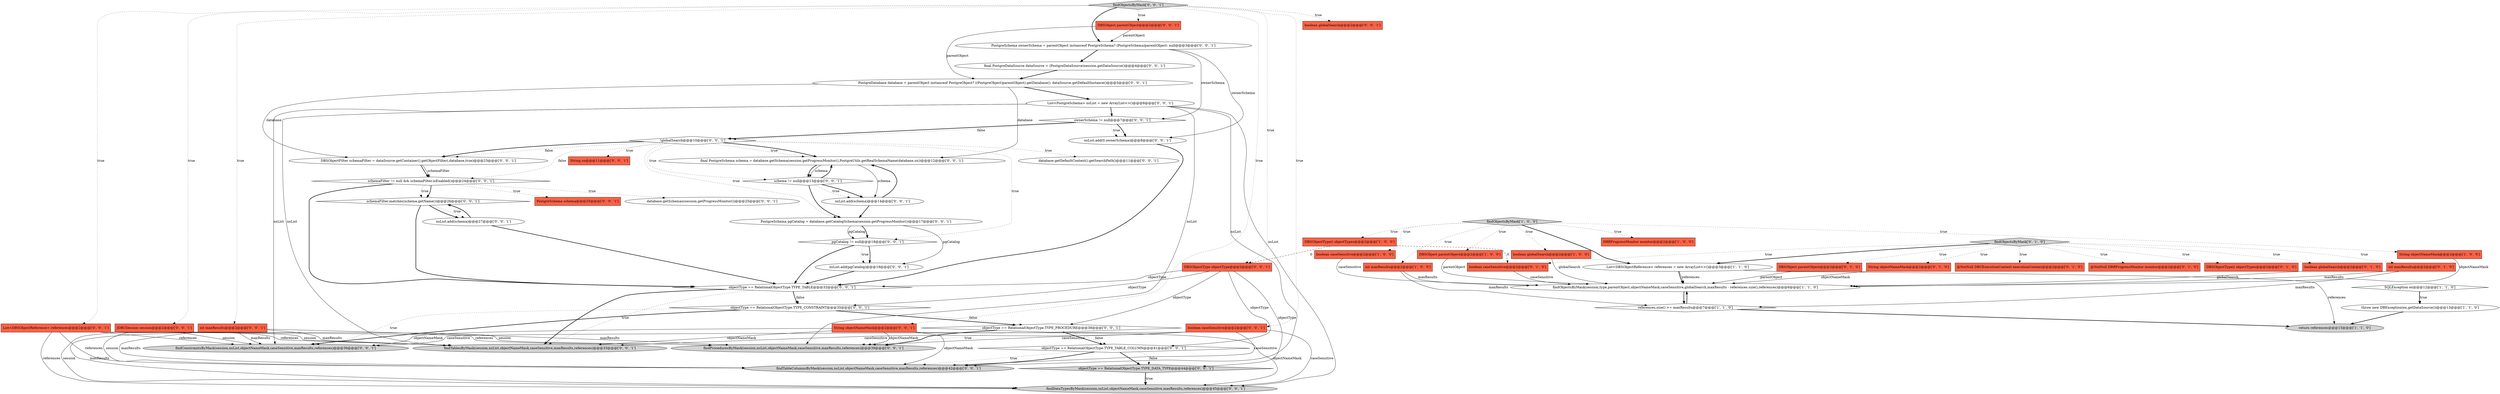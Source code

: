 digraph {
43 [style = filled, label = "nsList.add(pgCatalog)@@@19@@@['0', '0', '1']", fillcolor = white, shape = ellipse image = "AAA0AAABBB3BBB"];
30 [style = filled, label = "PostgreSchema schema@@@25@@@['0', '0', '1']", fillcolor = tomato, shape = box image = "AAA0AAABBB3BBB"];
15 [style = filled, label = "boolean globalSearch@@@2@@@['0', '1', '0']", fillcolor = tomato, shape = box image = "AAA0AAABBB2BBB"];
37 [style = filled, label = "database.getDefaultContext().getSearchPath()@@@11@@@['0', '0', '1']", fillcolor = white, shape = ellipse image = "AAA0AAABBB3BBB"];
56 [style = filled, label = "schemaFilter.matches(schema.getName())@@@26@@@['0', '0', '1']", fillcolor = white, shape = diamond image = "AAA0AAABBB3BBB"];
35 [style = filled, label = "nsList.add(0,ownerSchema)@@@8@@@['0', '0', '1']", fillcolor = white, shape = ellipse image = "AAA0AAABBB3BBB"];
26 [style = filled, label = "findProceduresByMask(session,nsList,objectNameMask,caseSensitive,maxResults,references)@@@39@@@['0', '0', '1']", fillcolor = lightgray, shape = ellipse image = "AAA0AAABBB3BBB"];
3 [style = filled, label = "String objectNameMask@@@2@@@['1', '0', '0']", fillcolor = tomato, shape = box image = "AAA0AAABBB1BBB"];
41 [style = filled, label = "DBSObjectFilter schemaFilter = dataSource.getContainer().getObjectFilter(,database,true)@@@23@@@['0', '0', '1']", fillcolor = white, shape = ellipse image = "AAA0AAABBB3BBB"];
53 [style = filled, label = "database.getSchemas(session.getProgressMonitor())@@@25@@@['0', '0', '1']", fillcolor = white, shape = ellipse image = "AAA0AAABBB3BBB"];
19 [style = filled, label = "DBSObject parentObject@@@2@@@['0', '1', '0']", fillcolor = tomato, shape = box image = "AAA0AAABBB2BBB"];
7 [style = filled, label = "DBRProgressMonitor monitor@@@2@@@['1', '0', '0']", fillcolor = tomato, shape = box image = "AAA0AAABBB1BBB"];
29 [style = filled, label = "PostgreDatabase database = parentObject instanceof PostgreObject? ((PostgreObject)parentObject).getDatabase(): dataSource.getDefaultInstance()@@@5@@@['0', '0', '1']", fillcolor = white, shape = ellipse image = "AAA0AAABBB3BBB"];
28 [style = filled, label = "int maxResults@@@2@@@['0', '0', '1']", fillcolor = tomato, shape = box image = "AAA0AAABBB3BBB"];
45 [style = filled, label = "String sn@@@11@@@['0', '0', '1']", fillcolor = tomato, shape = box image = "AAA0AAABBB3BBB"];
62 [style = filled, label = "final PostgreDataSource dataSource = (PostgreDataSource)session.getDataSource()@@@4@@@['0', '0', '1']", fillcolor = white, shape = ellipse image = "AAA0AAABBB3BBB"];
14 [style = filled, label = "@NotNull DBCExecutionContext executionContext@@@2@@@['0', '1', '0']", fillcolor = tomato, shape = box image = "AAA0AAABBB2BBB"];
58 [style = filled, label = "final PostgreSchema schema = database.getSchema(session.getProgressMonitor(),PostgreUtils.getRealSchemaName(database,sn))@@@12@@@['0', '0', '1']", fillcolor = white, shape = ellipse image = "AAA0AAABBB3BBB"];
42 [style = filled, label = "boolean caseSensitive@@@2@@@['0', '0', '1']", fillcolor = tomato, shape = box image = "AAA0AAABBB3BBB"];
2 [style = filled, label = "boolean caseSensitive@@@2@@@['1', '0', '0']", fillcolor = tomato, shape = box image = "AAA0AAABBB1BBB"];
23 [style = filled, label = "ownerSchema != null@@@7@@@['0', '0', '1']", fillcolor = white, shape = diamond image = "AAA0AAABBB3BBB"];
61 [style = filled, label = "!globalSearch@@@10@@@['0', '0', '1']", fillcolor = white, shape = diamond image = "AAA0AAABBB3BBB"];
6 [style = filled, label = "SQLException ex@@@12@@@['1', '1', '0']", fillcolor = white, shape = diamond image = "AAA0AAABBB1BBB"];
59 [style = filled, label = "schema != null@@@13@@@['0', '0', '1']", fillcolor = white, shape = diamond image = "AAA0AAABBB3BBB"];
44 [style = filled, label = "findDataTypesByMask(session,nsList,objectNameMask,caseSensitive,maxResults,references)@@@45@@@['0', '0', '1']", fillcolor = lightgray, shape = ellipse image = "AAA0AAABBB3BBB"];
4 [style = filled, label = "int maxResults@@@2@@@['1', '0', '0']", fillcolor = tomato, shape = box image = "AAA0AAABBB1BBB"];
18 [style = filled, label = "String objectNameMask@@@2@@@['0', '1', '0']", fillcolor = tomato, shape = box image = "AAA0AAABBB2BBB"];
17 [style = filled, label = "int maxResults@@@2@@@['0', '1', '0']", fillcolor = tomato, shape = box image = "AAA0AAABBB2BBB"];
32 [style = filled, label = "boolean globalSearch@@@2@@@['0', '0', '1']", fillcolor = tomato, shape = box image = "AAA0AAABBB3BBB"];
46 [style = filled, label = "pgCatalog != null@@@18@@@['0', '0', '1']", fillcolor = white, shape = diamond image = "AAA0AAABBB3BBB"];
55 [style = filled, label = "objectType == RelationalObjectType.TYPE_TABLE@@@32@@@['0', '0', '1']", fillcolor = white, shape = diamond image = "AAA0AAABBB3BBB"];
57 [style = filled, label = "nsList.add(schema)@@@27@@@['0', '0', '1']", fillcolor = white, shape = ellipse image = "AAA0AAABBB3BBB"];
5 [style = filled, label = "findObjectsByMask(session,type,parentObject,objectNameMask,caseSensitive,globalSearch,maxResults - references.size(),references)@@@6@@@['1', '1', '0']", fillcolor = white, shape = ellipse image = "AAA0AAABBB1BBB"];
16 [style = filled, label = "findObjectsByMask['0', '1', '0']", fillcolor = lightgray, shape = diamond image = "AAA0AAABBB2BBB"];
31 [style = filled, label = "List<DBSObjectReference> references@@@2@@@['0', '0', '1']", fillcolor = tomato, shape = box image = "AAA0AAABBB3BBB"];
9 [style = filled, label = "findObjectsByMask['1', '0', '0']", fillcolor = lightgray, shape = diamond image = "AAA0AAABBB1BBB"];
49 [style = filled, label = "PostgreSchema ownerSchema = parentObject instanceof PostgreSchema? (PostgreSchema)parentObject: null@@@3@@@['0', '0', '1']", fillcolor = white, shape = ellipse image = "AAA0AAABBB3BBB"];
10 [style = filled, label = "throw new DBException(ex,getDataSource())@@@13@@@['1', '1', '0']", fillcolor = white, shape = ellipse image = "AAA0AAABBB1BBB"];
13 [style = filled, label = "List<DBSObjectReference> references = new ArrayList<>()@@@3@@@['1', '1', '0']", fillcolor = white, shape = ellipse image = "AAA0AAABBB1BBB"];
50 [style = filled, label = "schemaFilter != null && schemaFilter.isEnabled()@@@24@@@['0', '0', '1']", fillcolor = white, shape = diamond image = "AAA0AAABBB3BBB"];
54 [style = filled, label = "findTableColumnsByMask(session,nsList,objectNameMask,caseSensitive,maxResults,references)@@@42@@@['0', '0', '1']", fillcolor = lightgray, shape = ellipse image = "AAA0AAABBB3BBB"];
24 [style = filled, label = "objectType == RelationalObjectType.TYPE_TABLE_COLUMN@@@41@@@['0', '0', '1']", fillcolor = white, shape = diamond image = "AAA0AAABBB3BBB"];
38 [style = filled, label = "List<PostgreSchema> nsList = new ArrayList<>()@@@6@@@['0', '0', '1']", fillcolor = white, shape = ellipse image = "AAA0AAABBB3BBB"];
1 [style = filled, label = "DBSObject parentObject@@@2@@@['1', '0', '0']", fillcolor = tomato, shape = box image = "AAA0AAABBB1BBB"];
27 [style = filled, label = "JDBCSession session@@@2@@@['0', '0', '1']", fillcolor = tomato, shape = box image = "AAA0AAABBB3BBB"];
21 [style = filled, label = "@NotNull DBRProgressMonitor monitor@@@2@@@['0', '1', '0']", fillcolor = tomato, shape = box image = "AAA0AAABBB2BBB"];
8 [style = filled, label = "boolean globalSearch@@@2@@@['1', '0', '0']", fillcolor = tomato, shape = box image = "AAA0AAABBB1BBB"];
34 [style = filled, label = "nsList.add(schema)@@@14@@@['0', '0', '1']", fillcolor = white, shape = ellipse image = "AAA0AAABBB3BBB"];
20 [style = filled, label = "DBSObjectType(( objectTypes@@@2@@@['0', '1', '0']", fillcolor = tomato, shape = box image = "AAA0AAABBB2BBB"];
36 [style = filled, label = "findConstraintsByMask(session,nsList,objectNameMask,caseSensitive,maxResults,references)@@@36@@@['0', '0', '1']", fillcolor = lightgray, shape = ellipse image = "AAA0AAABBB3BBB"];
25 [style = filled, label = "String objectNameMask@@@2@@@['0', '0', '1']", fillcolor = tomato, shape = box image = "AAA0AAABBB3BBB"];
52 [style = filled, label = "objectType == RelationalObjectType.TYPE_PROCEDURE@@@38@@@['0', '0', '1']", fillcolor = white, shape = diamond image = "AAA0AAABBB3BBB"];
39 [style = filled, label = "objectType == RelationalObjectType.TYPE_CONSTRAINT@@@35@@@['0', '0', '1']", fillcolor = white, shape = diamond image = "AAA0AAABBB3BBB"];
51 [style = filled, label = "findObjectsByMask['0', '0', '1']", fillcolor = lightgray, shape = diamond image = "AAA0AAABBB3BBB"];
22 [style = filled, label = "boolean caseSensitive@@@2@@@['0', '1', '0']", fillcolor = tomato, shape = box image = "AAA1AAABBB2BBB"];
40 [style = filled, label = "objectType == RelationalObjectType.TYPE_DATA_TYPE@@@44@@@['0', '0', '1']", fillcolor = lightgray, shape = diamond image = "AAA0AAABBB3BBB"];
33 [style = filled, label = "DBSObject parentObject@@@2@@@['0', '0', '1']", fillcolor = tomato, shape = box image = "AAA0AAABBB3BBB"];
47 [style = filled, label = "findTablesByMask(session,nsList,objectNameMask,caseSensitive,maxResults,references)@@@33@@@['0', '0', '1']", fillcolor = lightgray, shape = ellipse image = "AAA0AAABBB3BBB"];
60 [style = filled, label = "DBSObjectType objectType@@@2@@@['0', '0', '1']", fillcolor = tomato, shape = box image = "AAA0AAABBB3BBB"];
48 [style = filled, label = "PostgreSchema pgCatalog = database.getCatalogSchema(session.getProgressMonitor())@@@17@@@['0', '0', '1']", fillcolor = white, shape = ellipse image = "AAA0AAABBB3BBB"];
11 [style = filled, label = "references.size() >= maxResults@@@7@@@['1', '1', '0']", fillcolor = white, shape = diamond image = "AAA0AAABBB1BBB"];
0 [style = filled, label = "return references@@@15@@@['1', '1', '0']", fillcolor = lightgray, shape = ellipse image = "AAA0AAABBB1BBB"];
12 [style = filled, label = "DBSObjectType(( objectTypes@@@2@@@['1', '0', '0']", fillcolor = tomato, shape = box image = "AAA1AAABBB1BBB"];
27->36 [style = solid, label="session"];
9->12 [style = dotted, label="true"];
39->36 [style = dotted, label="true"];
24->40 [style = dotted, label="false"];
50->30 [style = dotted, label="true"];
51->31 [style = dotted, label="true"];
61->37 [style = dotted, label="true"];
42->36 [style = solid, label="caseSensitive"];
43->55 [style = bold, label=""];
35->55 [style = bold, label=""];
55->47 [style = bold, label=""];
61->46 [style = dotted, label="true"];
13->0 [style = solid, label="references"];
16->17 [style = dotted, label="true"];
50->56 [style = bold, label=""];
16->20 [style = dotted, label="true"];
3->5 [style = solid, label="objectNameMask"];
51->25 [style = dotted, label="true"];
38->54 [style = solid, label="nsList"];
59->58 [style = bold, label=""];
40->44 [style = dotted, label="true"];
31->54 [style = solid, label="references"];
34->58 [style = bold, label=""];
52->24 [style = bold, label=""];
60->39 [style = solid, label="objectType"];
51->42 [style = dotted, label="true"];
50->55 [style = bold, label=""];
29->58 [style = solid, label="database"];
17->5 [style = solid, label="maxResults"];
58->59 [style = bold, label=""];
31->26 [style = solid, label="references"];
42->47 [style = solid, label="caseSensitive"];
27->47 [style = solid, label="session"];
29->41 [style = solid, label="database"];
27->44 [style = solid, label="session"];
42->26 [style = solid, label="caseSensitive"];
1->5 [style = solid, label="parentObject"];
34->48 [style = bold, label=""];
41->50 [style = solid, label="schemaFilter"];
61->41 [style = dotted, label="false"];
57->55 [style = bold, label=""];
23->61 [style = bold, label=""];
12->60 [style = dashed, label="0"];
48->43 [style = solid, label="pgCatalog"];
58->59 [style = solid, label="schema"];
62->29 [style = bold, label=""];
59->34 [style = bold, label=""];
24->40 [style = bold, label=""];
56->57 [style = bold, label=""];
49->62 [style = bold, label=""];
60->40 [style = solid, label="objectType"];
2->5 [style = solid, label="caseSensitive"];
61->48 [style = dotted, label="true"];
25->26 [style = solid, label="objectNameMask"];
15->5 [style = solid, label="globalSearch"];
9->8 [style = dotted, label="true"];
23->35 [style = bold, label=""];
51->60 [style = dotted, label="true"];
25->54 [style = solid, label="objectNameMask"];
39->52 [style = bold, label=""];
33->49 [style = solid, label="parentObject"];
10->0 [style = bold, label=""];
16->14 [style = dotted, label="true"];
59->34 [style = dotted, label="true"];
13->5 [style = bold, label=""];
9->4 [style = dotted, label="true"];
60->52 [style = solid, label="objectType"];
16->21 [style = dotted, label="true"];
29->38 [style = bold, label=""];
5->11 [style = bold, label=""];
31->44 [style = solid, label="references"];
59->48 [style = bold, label=""];
41->50 [style = bold, label=""];
55->39 [style = dotted, label="false"];
9->3 [style = dotted, label="true"];
51->27 [style = dotted, label="true"];
51->28 [style = dotted, label="true"];
46->43 [style = bold, label=""];
58->34 [style = solid, label="schema"];
52->26 [style = bold, label=""];
16->18 [style = dotted, label="true"];
16->13 [style = bold, label=""];
61->41 [style = bold, label=""];
38->44 [style = solid, label="nsList"];
19->5 [style = solid, label="parentObject"];
51->33 [style = dotted, label="true"];
39->52 [style = dotted, label="false"];
42->44 [style = solid, label="caseSensitive"];
61->59 [style = dotted, label="true"];
60->24 [style = solid, label="objectType"];
55->47 [style = dotted, label="true"];
55->39 [style = bold, label=""];
28->26 [style = solid, label="maxResults"];
23->61 [style = dotted, label="false"];
18->5 [style = solid, label="objectNameMask"];
48->46 [style = solid, label="pgCatalog"];
4->5 [style = solid, label="maxResults"];
42->54 [style = solid, label="caseSensitive"];
48->46 [style = bold, label=""];
4->11 [style = solid, label="maxResults"];
6->10 [style = dotted, label="true"];
61->58 [style = dotted, label="true"];
11->5 [style = bold, label=""];
50->53 [style = dotted, label="true"];
31->36 [style = solid, label="references"];
31->47 [style = solid, label="references"];
6->10 [style = bold, label=""];
12->22 [style = dashed, label="0"];
9->1 [style = dotted, label="true"];
23->35 [style = dotted, label="true"];
49->23 [style = solid, label="ownerSchema"];
56->57 [style = dotted, label="true"];
56->55 [style = bold, label=""];
8->5 [style = solid, label="globalSearch"];
52->24 [style = dotted, label="false"];
9->7 [style = dotted, label="true"];
40->44 [style = bold, label=""];
28->36 [style = solid, label="maxResults"];
16->15 [style = dotted, label="true"];
46->55 [style = bold, label=""];
61->50 [style = dotted, label="false"];
16->19 [style = dotted, label="true"];
28->44 [style = solid, label="maxResults"];
27->26 [style = solid, label="session"];
22->5 [style = solid, label="caseSensitive"];
28->47 [style = solid, label="maxResults"];
38->23 [style = bold, label=""];
60->55 [style = solid, label="objectType"];
17->11 [style = solid, label="maxResults"];
27->54 [style = solid, label="session"];
33->29 [style = solid, label="parentObject"];
61->58 [style = bold, label=""];
51->49 [style = bold, label=""];
16->22 [style = dotted, label="true"];
28->54 [style = solid, label="maxResults"];
24->54 [style = bold, label=""];
49->35 [style = solid, label="ownerSchema"];
57->56 [style = bold, label=""];
25->47 [style = solid, label="objectNameMask"];
11->0 [style = bold, label=""];
38->36 [style = solid, label="nsList"];
38->26 [style = solid, label="nsList"];
13->5 [style = solid, label="references"];
25->44 [style = solid, label="objectNameMask"];
9->2 [style = dotted, label="true"];
50->56 [style = dotted, label="true"];
24->54 [style = dotted, label="true"];
25->36 [style = solid, label="objectNameMask"];
61->45 [style = dotted, label="true"];
38->47 [style = solid, label="nsList"];
46->43 [style = dotted, label="true"];
52->26 [style = dotted, label="true"];
39->36 [style = bold, label=""];
51->32 [style = dotted, label="true"];
9->13 [style = bold, label=""];
}
